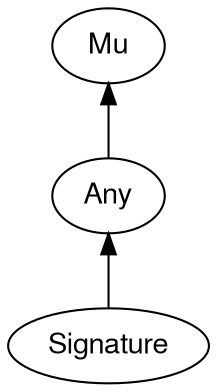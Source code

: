 digraph "perl6-type-graph" {
    rankdir=BT;
    splines=polyline;
    overlap=false; 
    // Types
    "Signature" [color="#000000", fontcolor="#000000", href="/type/Signature", fontname="FreeSans"];
    "Mu" [color="#000000", fontcolor="#000000", href="/type/Mu", fontname="FreeSans"];
    "Any" [color="#000000", fontcolor="#000000", href="/type/Any", fontname="FreeSans"];

    // Superclasses
    "Signature" -> "Any" [color="#000000"];
    "Any" -> "Mu" [color="#000000"];

    // Roles
}
